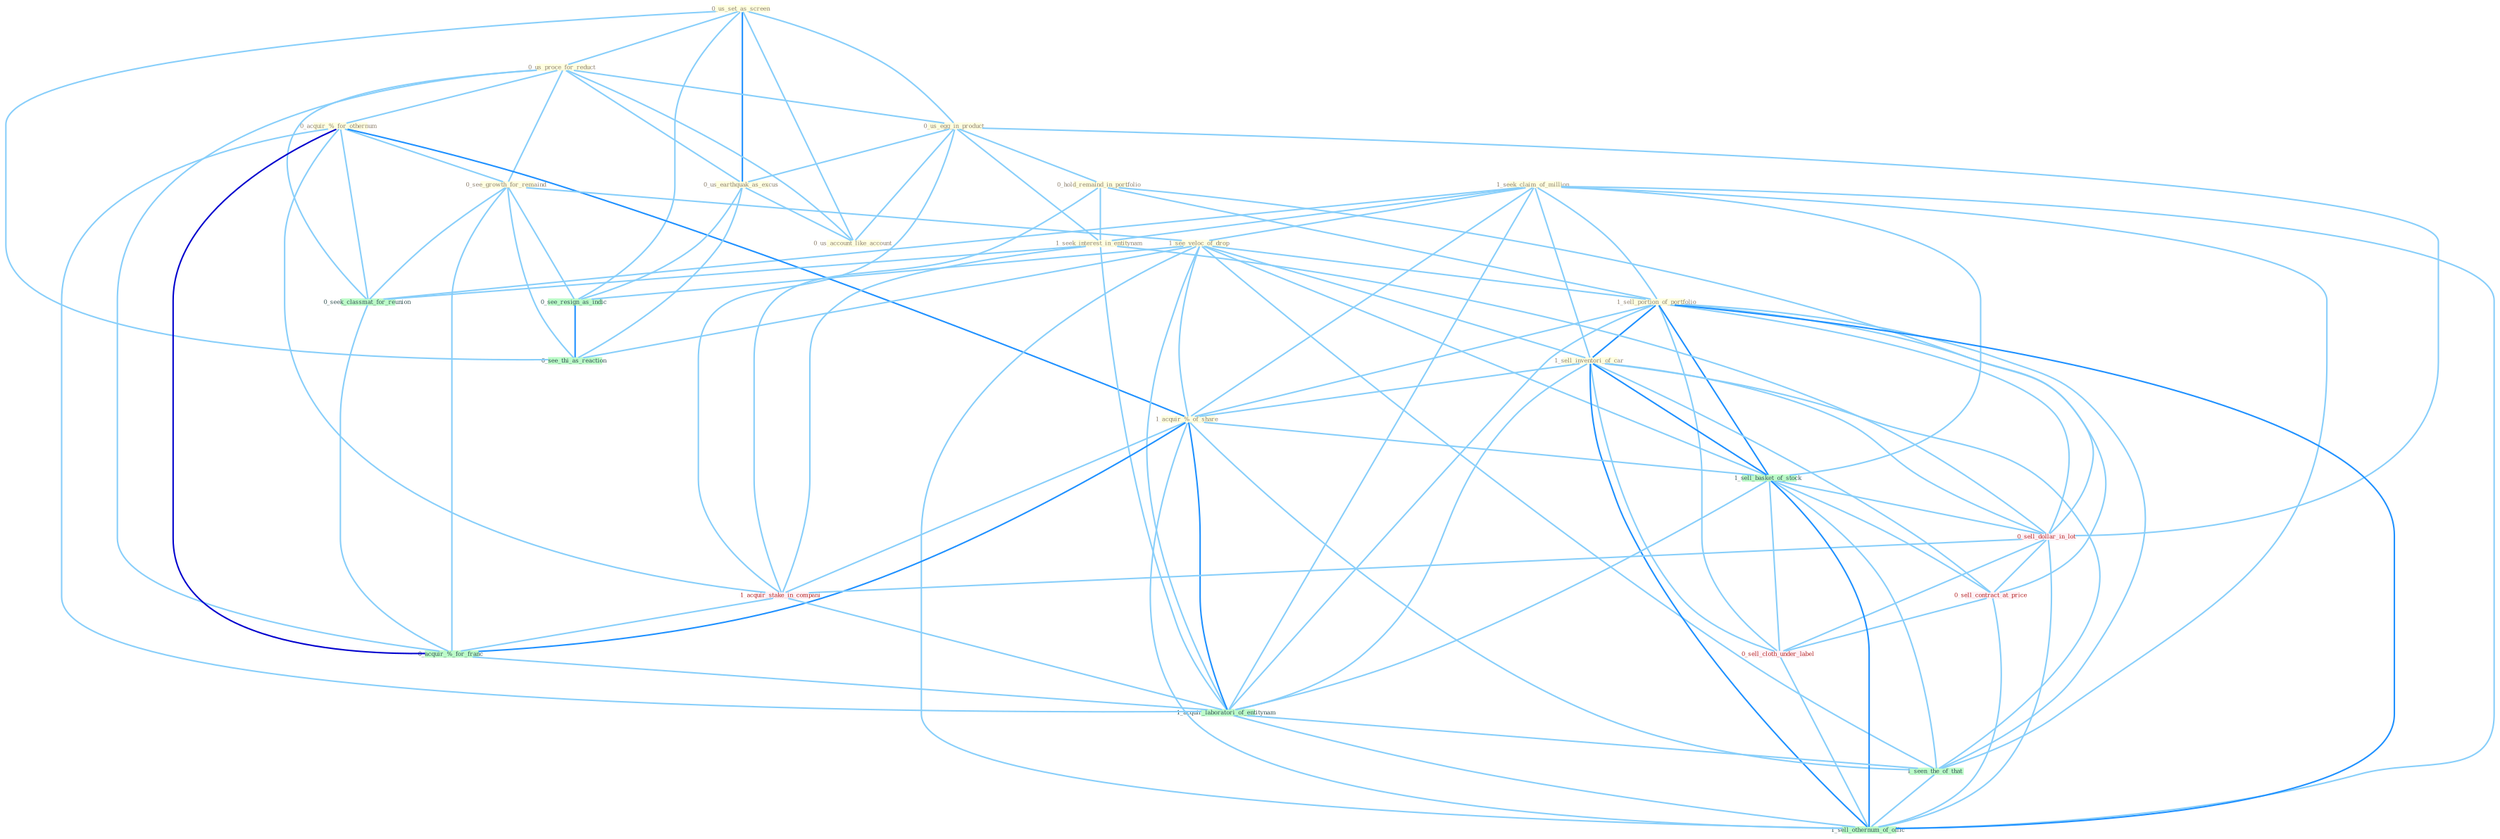Graph G{ 
    node
    [shape=polygon,style=filled,width=.5,height=.06,color="#BDFCC9",fixedsize=true,fontsize=4,
    fontcolor="#2f4f4f"];
    {node
    [color="#ffffe0", fontcolor="#8b7d6b"] "0_us_set_as_screen " "0_us_proce_for_reduct " "0_us_egg_in_product " "1_seek_claim_of_million " "0_acquir_%_for_othernum " "0_see_growth_for_remaind " "0_us_earthquak_as_excus " "0_hold_remaind_in_portfolio " "1_see_veloc_of_drop " "1_sell_portion_of_portfolio " "1_seek_interest_in_entitynam " "0_us_account_like_account " "1_sell_inventori_of_car " "1_acquir_%_of_share "}
{node [color="#fff0f5", fontcolor="#b22222"] "0_sell_dollar_in_lot " "1_acquir_stake_in_compani " "0_sell_contract_at_price " "0_sell_cloth_under_label "}
edge [color="#B0E2FF"];

	"0_us_set_as_screen " -- "0_us_proce_for_reduct " [w="1", color="#87cefa" ];
	"0_us_set_as_screen " -- "0_us_egg_in_product " [w="1", color="#87cefa" ];
	"0_us_set_as_screen " -- "0_us_earthquak_as_excus " [w="2", color="#1e90ff" , len=0.8];
	"0_us_set_as_screen " -- "0_us_account_like_account " [w="1", color="#87cefa" ];
	"0_us_set_as_screen " -- "0_see_resign_as_indic " [w="1", color="#87cefa" ];
	"0_us_set_as_screen " -- "0_see_thi_as_reaction " [w="1", color="#87cefa" ];
	"0_us_proce_for_reduct " -- "0_us_egg_in_product " [w="1", color="#87cefa" ];
	"0_us_proce_for_reduct " -- "0_acquir_%_for_othernum " [w="1", color="#87cefa" ];
	"0_us_proce_for_reduct " -- "0_see_growth_for_remaind " [w="1", color="#87cefa" ];
	"0_us_proce_for_reduct " -- "0_us_earthquak_as_excus " [w="1", color="#87cefa" ];
	"0_us_proce_for_reduct " -- "0_us_account_like_account " [w="1", color="#87cefa" ];
	"0_us_proce_for_reduct " -- "0_seek_classmat_for_reunion " [w="1", color="#87cefa" ];
	"0_us_proce_for_reduct " -- "0_acquir_%_for_franc " [w="1", color="#87cefa" ];
	"0_us_egg_in_product " -- "0_us_earthquak_as_excus " [w="1", color="#87cefa" ];
	"0_us_egg_in_product " -- "0_hold_remaind_in_portfolio " [w="1", color="#87cefa" ];
	"0_us_egg_in_product " -- "1_seek_interest_in_entitynam " [w="1", color="#87cefa" ];
	"0_us_egg_in_product " -- "0_us_account_like_account " [w="1", color="#87cefa" ];
	"0_us_egg_in_product " -- "0_sell_dollar_in_lot " [w="1", color="#87cefa" ];
	"0_us_egg_in_product " -- "1_acquir_stake_in_compani " [w="1", color="#87cefa" ];
	"1_seek_claim_of_million " -- "1_see_veloc_of_drop " [w="1", color="#87cefa" ];
	"1_seek_claim_of_million " -- "1_sell_portion_of_portfolio " [w="1", color="#87cefa" ];
	"1_seek_claim_of_million " -- "1_seek_interest_in_entitynam " [w="1", color="#87cefa" ];
	"1_seek_claim_of_million " -- "1_sell_inventori_of_car " [w="1", color="#87cefa" ];
	"1_seek_claim_of_million " -- "1_acquir_%_of_share " [w="1", color="#87cefa" ];
	"1_seek_claim_of_million " -- "0_seek_classmat_for_reunion " [w="1", color="#87cefa" ];
	"1_seek_claim_of_million " -- "1_sell_basket_of_stock " [w="1", color="#87cefa" ];
	"1_seek_claim_of_million " -- "1_acquir_laboratori_of_entitynam " [w="1", color="#87cefa" ];
	"1_seek_claim_of_million " -- "1_seen_the_of_that " [w="1", color="#87cefa" ];
	"1_seek_claim_of_million " -- "1_sell_othernum_of_offic " [w="1", color="#87cefa" ];
	"0_acquir_%_for_othernum " -- "0_see_growth_for_remaind " [w="1", color="#87cefa" ];
	"0_acquir_%_for_othernum " -- "1_acquir_%_of_share " [w="2", color="#1e90ff" , len=0.8];
	"0_acquir_%_for_othernum " -- "0_seek_classmat_for_reunion " [w="1", color="#87cefa" ];
	"0_acquir_%_for_othernum " -- "1_acquir_stake_in_compani " [w="1", color="#87cefa" ];
	"0_acquir_%_for_othernum " -- "0_acquir_%_for_franc " [w="3", color="#0000cd" , len=0.6];
	"0_acquir_%_for_othernum " -- "1_acquir_laboratori_of_entitynam " [w="1", color="#87cefa" ];
	"0_see_growth_for_remaind " -- "1_see_veloc_of_drop " [w="1", color="#87cefa" ];
	"0_see_growth_for_remaind " -- "0_seek_classmat_for_reunion " [w="1", color="#87cefa" ];
	"0_see_growth_for_remaind " -- "0_see_resign_as_indic " [w="1", color="#87cefa" ];
	"0_see_growth_for_remaind " -- "0_acquir_%_for_franc " [w="1", color="#87cefa" ];
	"0_see_growth_for_remaind " -- "0_see_thi_as_reaction " [w="1", color="#87cefa" ];
	"0_us_earthquak_as_excus " -- "0_us_account_like_account " [w="1", color="#87cefa" ];
	"0_us_earthquak_as_excus " -- "0_see_resign_as_indic " [w="1", color="#87cefa" ];
	"0_us_earthquak_as_excus " -- "0_see_thi_as_reaction " [w="1", color="#87cefa" ];
	"0_hold_remaind_in_portfolio " -- "1_sell_portion_of_portfolio " [w="1", color="#87cefa" ];
	"0_hold_remaind_in_portfolio " -- "1_seek_interest_in_entitynam " [w="1", color="#87cefa" ];
	"0_hold_remaind_in_portfolio " -- "0_sell_dollar_in_lot " [w="1", color="#87cefa" ];
	"0_hold_remaind_in_portfolio " -- "1_acquir_stake_in_compani " [w="1", color="#87cefa" ];
	"1_see_veloc_of_drop " -- "1_sell_portion_of_portfolio " [w="1", color="#87cefa" ];
	"1_see_veloc_of_drop " -- "1_sell_inventori_of_car " [w="1", color="#87cefa" ];
	"1_see_veloc_of_drop " -- "1_acquir_%_of_share " [w="1", color="#87cefa" ];
	"1_see_veloc_of_drop " -- "1_sell_basket_of_stock " [w="1", color="#87cefa" ];
	"1_see_veloc_of_drop " -- "0_see_resign_as_indic " [w="1", color="#87cefa" ];
	"1_see_veloc_of_drop " -- "1_acquir_laboratori_of_entitynam " [w="1", color="#87cefa" ];
	"1_see_veloc_of_drop " -- "1_seen_the_of_that " [w="1", color="#87cefa" ];
	"1_see_veloc_of_drop " -- "1_sell_othernum_of_offic " [w="1", color="#87cefa" ];
	"1_see_veloc_of_drop " -- "0_see_thi_as_reaction " [w="1", color="#87cefa" ];
	"1_sell_portion_of_portfolio " -- "1_sell_inventori_of_car " [w="2", color="#1e90ff" , len=0.8];
	"1_sell_portion_of_portfolio " -- "1_acquir_%_of_share " [w="1", color="#87cefa" ];
	"1_sell_portion_of_portfolio " -- "1_sell_basket_of_stock " [w="2", color="#1e90ff" , len=0.8];
	"1_sell_portion_of_portfolio " -- "0_sell_dollar_in_lot " [w="1", color="#87cefa" ];
	"1_sell_portion_of_portfolio " -- "0_sell_contract_at_price " [w="1", color="#87cefa" ];
	"1_sell_portion_of_portfolio " -- "1_acquir_laboratori_of_entitynam " [w="1", color="#87cefa" ];
	"1_sell_portion_of_portfolio " -- "0_sell_cloth_under_label " [w="1", color="#87cefa" ];
	"1_sell_portion_of_portfolio " -- "1_seen_the_of_that " [w="1", color="#87cefa" ];
	"1_sell_portion_of_portfolio " -- "1_sell_othernum_of_offic " [w="2", color="#1e90ff" , len=0.8];
	"1_seek_interest_in_entitynam " -- "0_seek_classmat_for_reunion " [w="1", color="#87cefa" ];
	"1_seek_interest_in_entitynam " -- "0_sell_dollar_in_lot " [w="1", color="#87cefa" ];
	"1_seek_interest_in_entitynam " -- "1_acquir_stake_in_compani " [w="1", color="#87cefa" ];
	"1_seek_interest_in_entitynam " -- "1_acquir_laboratori_of_entitynam " [w="1", color="#87cefa" ];
	"1_sell_inventori_of_car " -- "1_acquir_%_of_share " [w="1", color="#87cefa" ];
	"1_sell_inventori_of_car " -- "1_sell_basket_of_stock " [w="2", color="#1e90ff" , len=0.8];
	"1_sell_inventori_of_car " -- "0_sell_dollar_in_lot " [w="1", color="#87cefa" ];
	"1_sell_inventori_of_car " -- "0_sell_contract_at_price " [w="1", color="#87cefa" ];
	"1_sell_inventori_of_car " -- "1_acquir_laboratori_of_entitynam " [w="1", color="#87cefa" ];
	"1_sell_inventori_of_car " -- "0_sell_cloth_under_label " [w="1", color="#87cefa" ];
	"1_sell_inventori_of_car " -- "1_seen_the_of_that " [w="1", color="#87cefa" ];
	"1_sell_inventori_of_car " -- "1_sell_othernum_of_offic " [w="2", color="#1e90ff" , len=0.8];
	"1_acquir_%_of_share " -- "1_sell_basket_of_stock " [w="1", color="#87cefa" ];
	"1_acquir_%_of_share " -- "1_acquir_stake_in_compani " [w="1", color="#87cefa" ];
	"1_acquir_%_of_share " -- "0_acquir_%_for_franc " [w="2", color="#1e90ff" , len=0.8];
	"1_acquir_%_of_share " -- "1_acquir_laboratori_of_entitynam " [w="2", color="#1e90ff" , len=0.8];
	"1_acquir_%_of_share " -- "1_seen_the_of_that " [w="1", color="#87cefa" ];
	"1_acquir_%_of_share " -- "1_sell_othernum_of_offic " [w="1", color="#87cefa" ];
	"0_seek_classmat_for_reunion " -- "0_acquir_%_for_franc " [w="1", color="#87cefa" ];
	"1_sell_basket_of_stock " -- "0_sell_dollar_in_lot " [w="1", color="#87cefa" ];
	"1_sell_basket_of_stock " -- "0_sell_contract_at_price " [w="1", color="#87cefa" ];
	"1_sell_basket_of_stock " -- "1_acquir_laboratori_of_entitynam " [w="1", color="#87cefa" ];
	"1_sell_basket_of_stock " -- "0_sell_cloth_under_label " [w="1", color="#87cefa" ];
	"1_sell_basket_of_stock " -- "1_seen_the_of_that " [w="1", color="#87cefa" ];
	"1_sell_basket_of_stock " -- "1_sell_othernum_of_offic " [w="2", color="#1e90ff" , len=0.8];
	"0_sell_dollar_in_lot " -- "1_acquir_stake_in_compani " [w="1", color="#87cefa" ];
	"0_sell_dollar_in_lot " -- "0_sell_contract_at_price " [w="1", color="#87cefa" ];
	"0_sell_dollar_in_lot " -- "0_sell_cloth_under_label " [w="1", color="#87cefa" ];
	"0_sell_dollar_in_lot " -- "1_sell_othernum_of_offic " [w="1", color="#87cefa" ];
	"0_see_resign_as_indic " -- "0_see_thi_as_reaction " [w="2", color="#1e90ff" , len=0.8];
	"1_acquir_stake_in_compani " -- "0_acquir_%_for_franc " [w="1", color="#87cefa" ];
	"1_acquir_stake_in_compani " -- "1_acquir_laboratori_of_entitynam " [w="1", color="#87cefa" ];
	"0_acquir_%_for_franc " -- "1_acquir_laboratori_of_entitynam " [w="1", color="#87cefa" ];
	"0_sell_contract_at_price " -- "0_sell_cloth_under_label " [w="1", color="#87cefa" ];
	"0_sell_contract_at_price " -- "1_sell_othernum_of_offic " [w="1", color="#87cefa" ];
	"1_acquir_laboratori_of_entitynam " -- "1_seen_the_of_that " [w="1", color="#87cefa" ];
	"1_acquir_laboratori_of_entitynam " -- "1_sell_othernum_of_offic " [w="1", color="#87cefa" ];
	"0_sell_cloth_under_label " -- "1_sell_othernum_of_offic " [w="1", color="#87cefa" ];
	"1_seen_the_of_that " -- "1_sell_othernum_of_offic " [w="1", color="#87cefa" ];
}